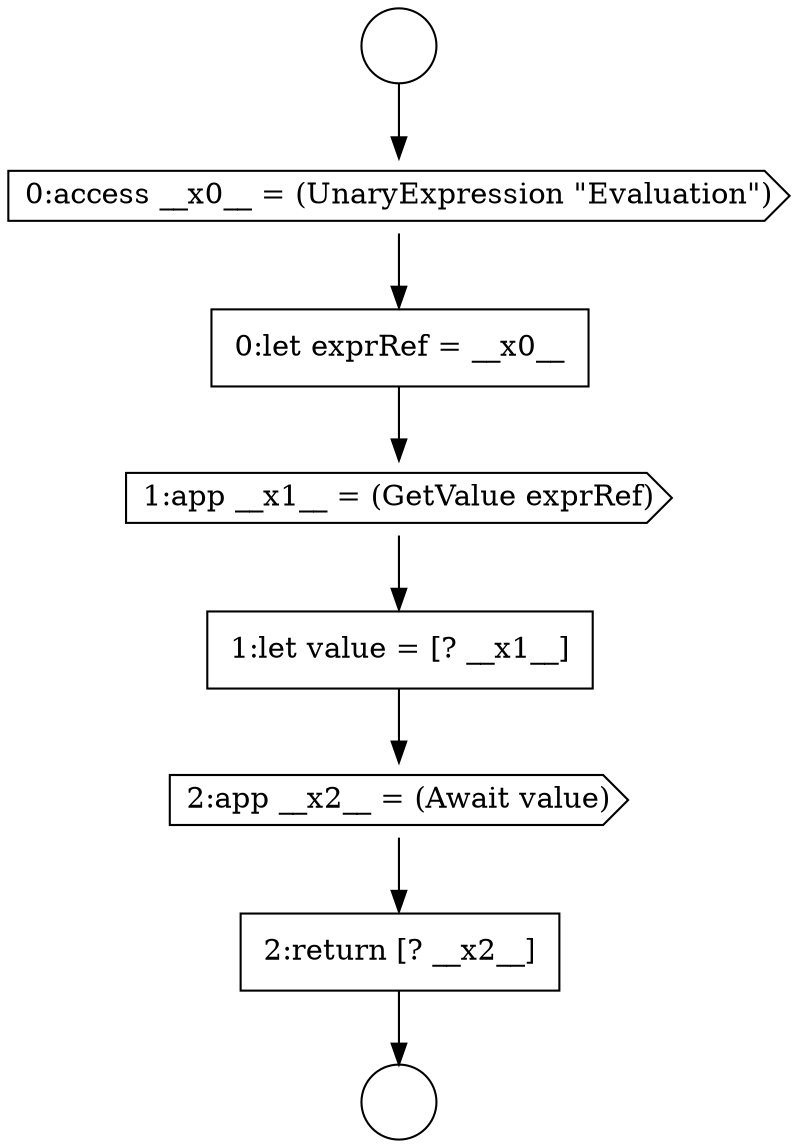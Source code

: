digraph {
  node9580 [shape=cds, label=<<font color="black">2:app __x2__ = (Await value)</font>> color="black" fillcolor="white" style=filled]
  node9576 [shape=cds, label=<<font color="black">0:access __x0__ = (UnaryExpression &quot;Evaluation&quot;)</font>> color="black" fillcolor="white" style=filled]
  node9581 [shape=none, margin=0, label=<<font color="black">
    <table border="0" cellborder="1" cellspacing="0" cellpadding="10">
      <tr><td align="left">2:return [? __x2__]</td></tr>
    </table>
  </font>> color="black" fillcolor="white" style=filled]
  node9577 [shape=none, margin=0, label=<<font color="black">
    <table border="0" cellborder="1" cellspacing="0" cellpadding="10">
      <tr><td align="left">0:let exprRef = __x0__</td></tr>
    </table>
  </font>> color="black" fillcolor="white" style=filled]
  node9575 [shape=circle label=" " color="black" fillcolor="white" style=filled]
  node9578 [shape=cds, label=<<font color="black">1:app __x1__ = (GetValue exprRef)</font>> color="black" fillcolor="white" style=filled]
  node9574 [shape=circle label=" " color="black" fillcolor="white" style=filled]
  node9579 [shape=none, margin=0, label=<<font color="black">
    <table border="0" cellborder="1" cellspacing="0" cellpadding="10">
      <tr><td align="left">1:let value = [? __x1__]</td></tr>
    </table>
  </font>> color="black" fillcolor="white" style=filled]
  node9580 -> node9581 [ color="black"]
  node9578 -> node9579 [ color="black"]
  node9581 -> node9575 [ color="black"]
  node9579 -> node9580 [ color="black"]
  node9574 -> node9576 [ color="black"]
  node9576 -> node9577 [ color="black"]
  node9577 -> node9578 [ color="black"]
}
